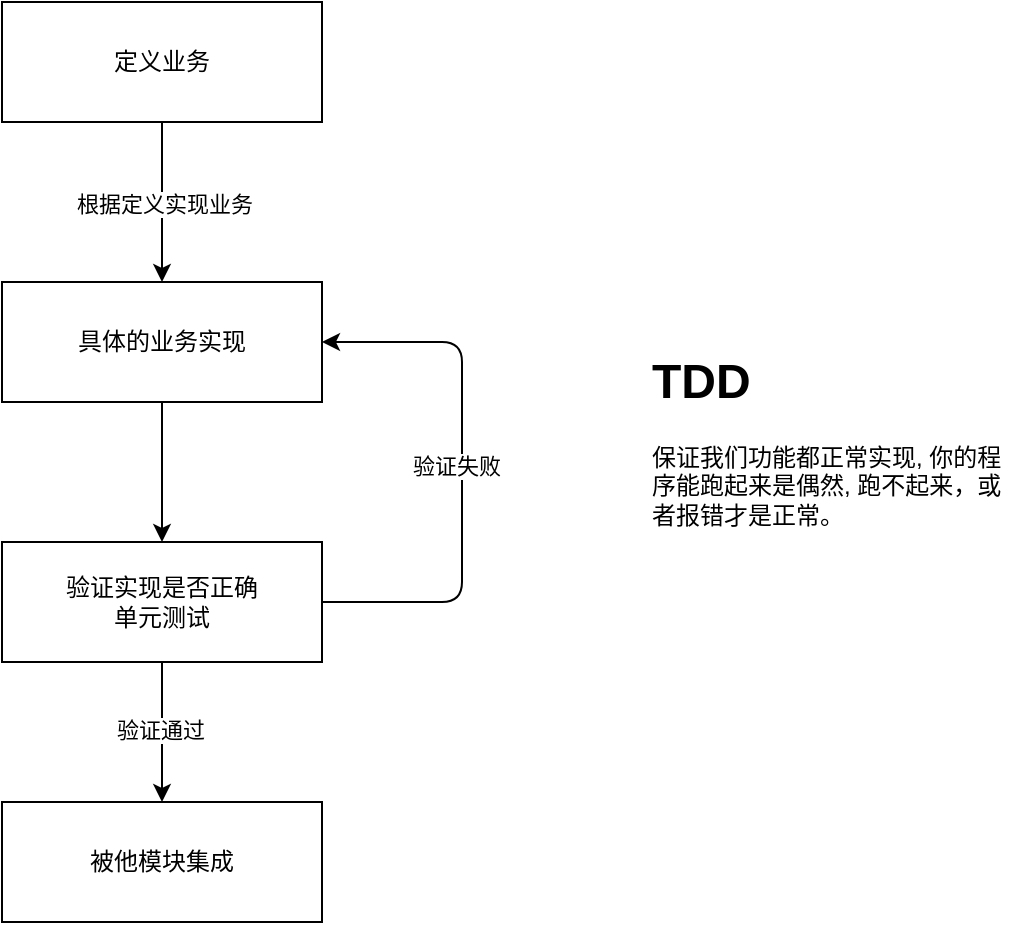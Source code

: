 <mxfile>
    <diagram id="U8TgUNqZvqzaeM2ND_-O" name="第 1 页">
        <mxGraphModel dx="827" dy="456" grid="1" gridSize="10" guides="1" tooltips="1" connect="1" arrows="1" fold="1" page="1" pageScale="1" pageWidth="827" pageHeight="1169" math="0" shadow="0">
            <root>
                <mxCell id="0"/>
                <mxCell id="1" parent="0"/>
                <mxCell id="13" style="edgeStyle=orthogonalEdgeStyle;html=1;exitX=0.5;exitY=1;exitDx=0;exitDy=0;entryX=0.5;entryY=0;entryDx=0;entryDy=0;" edge="1" parent="1" source="2" target="5">
                    <mxGeometry relative="1" as="geometry"/>
                </mxCell>
                <mxCell id="14" value="根据定义实现业务" style="edgeLabel;html=1;align=center;verticalAlign=middle;resizable=0;points=[];" vertex="1" connectable="0" parent="13">
                    <mxGeometry x="0.015" y="1" relative="1" as="geometry">
                        <mxPoint as="offset"/>
                    </mxGeometry>
                </mxCell>
                <mxCell id="2" value="定义业务" style="rounded=0;whiteSpace=wrap;html=1;" vertex="1" parent="1">
                    <mxGeometry x="110" y="170" width="160" height="60" as="geometry"/>
                </mxCell>
                <mxCell id="3" value="&lt;h1&gt;TDD&lt;/h1&gt;&lt;p&gt;保证我们功能都正常实现, 你的程序能跑起来是偶然, 跑不起来，或者报错才是正常。&lt;/p&gt;" style="text;html=1;strokeColor=none;fillColor=none;spacing=5;spacingTop=-20;whiteSpace=wrap;overflow=hidden;rounded=0;" vertex="1" parent="1">
                    <mxGeometry x="430" y="340" width="190" height="120" as="geometry"/>
                </mxCell>
                <mxCell id="9" style="edgeStyle=orthogonalEdgeStyle;html=1;exitX=0.5;exitY=1;exitDx=0;exitDy=0;entryX=0.5;entryY=0;entryDx=0;entryDy=0;" edge="1" parent="1" source="5" target="6">
                    <mxGeometry relative="1" as="geometry"/>
                </mxCell>
                <mxCell id="5" value="具体的业务实现" style="rounded=0;whiteSpace=wrap;html=1;" vertex="1" parent="1">
                    <mxGeometry x="110" y="310" width="160" height="60" as="geometry"/>
                </mxCell>
                <mxCell id="7" style="edgeStyle=orthogonalEdgeStyle;html=1;exitX=1;exitY=0.5;exitDx=0;exitDy=0;entryX=1;entryY=0.5;entryDx=0;entryDy=0;" edge="1" parent="1" source="6" target="5">
                    <mxGeometry relative="1" as="geometry">
                        <Array as="points">
                            <mxPoint x="340" y="470"/>
                            <mxPoint x="340" y="340"/>
                        </Array>
                    </mxGeometry>
                </mxCell>
                <mxCell id="8" value="验证失败" style="edgeLabel;html=1;align=center;verticalAlign=middle;resizable=0;points=[];" vertex="1" connectable="0" parent="7">
                    <mxGeometry x="0.022" y="3" relative="1" as="geometry">
                        <mxPoint as="offset"/>
                    </mxGeometry>
                </mxCell>
                <mxCell id="11" style="edgeStyle=orthogonalEdgeStyle;html=1;exitX=0.5;exitY=1;exitDx=0;exitDy=0;entryX=0.5;entryY=0;entryDx=0;entryDy=0;" edge="1" parent="1" source="6" target="10">
                    <mxGeometry relative="1" as="geometry"/>
                </mxCell>
                <mxCell id="12" value="验证通过" style="edgeLabel;html=1;align=center;verticalAlign=middle;resizable=0;points=[];" vertex="1" connectable="0" parent="11">
                    <mxGeometry x="-0.031" y="-1" relative="1" as="geometry">
                        <mxPoint as="offset"/>
                    </mxGeometry>
                </mxCell>
                <mxCell id="6" value="验证实现是否正确&lt;br&gt;单元测试" style="rounded=0;whiteSpace=wrap;html=1;" vertex="1" parent="1">
                    <mxGeometry x="110" y="440" width="160" height="60" as="geometry"/>
                </mxCell>
                <mxCell id="10" value="被他模块集成" style="rounded=0;whiteSpace=wrap;html=1;" vertex="1" parent="1">
                    <mxGeometry x="110" y="570" width="160" height="60" as="geometry"/>
                </mxCell>
            </root>
        </mxGraphModel>
    </diagram>
</mxfile>